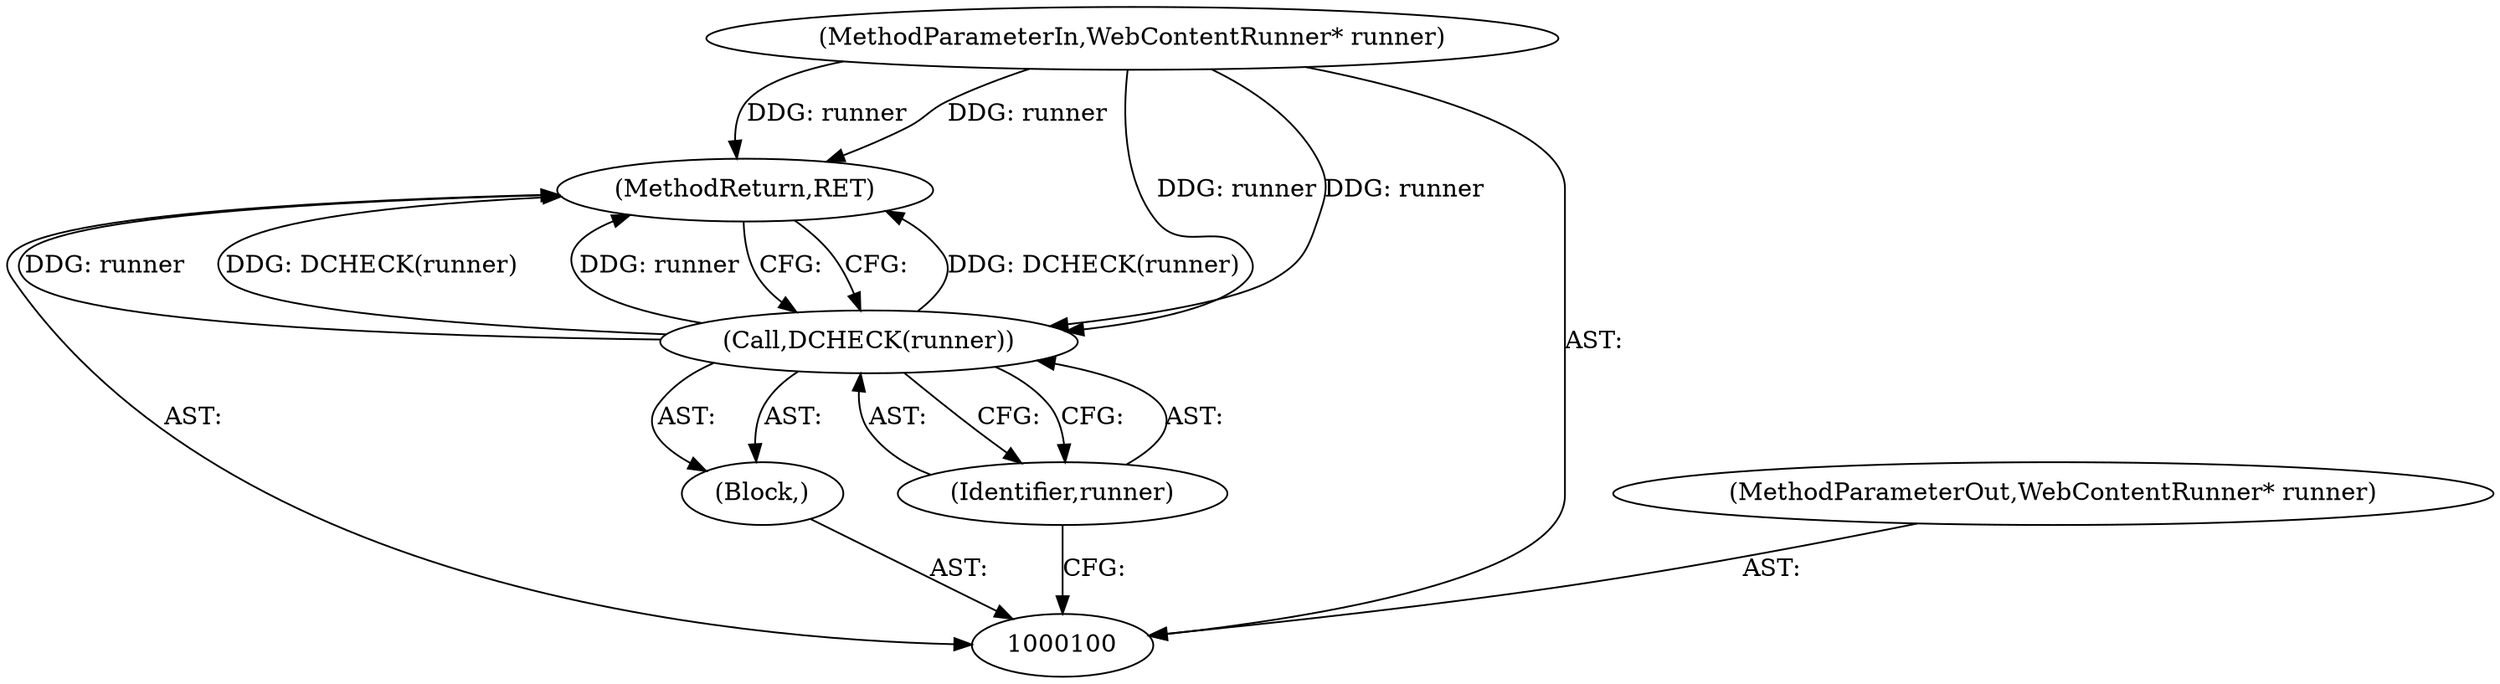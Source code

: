 digraph "0_Chrome_6a60f01228557982e6508c5919cc21fcfddf110b_0" {
"1000105" [label="(MethodReturn,RET)"];
"1000101" [label="(MethodParameterIn,WebContentRunner* runner)"];
"1000114" [label="(MethodParameterOut,WebContentRunner* runner)"];
"1000102" [label="(Block,)"];
"1000104" [label="(Identifier,runner)"];
"1000103" [label="(Call,DCHECK(runner))"];
"1000105" -> "1000100"  [label="AST: "];
"1000105" -> "1000103"  [label="CFG: "];
"1000103" -> "1000105"  [label="DDG: DCHECK(runner)"];
"1000103" -> "1000105"  [label="DDG: runner"];
"1000101" -> "1000105"  [label="DDG: runner"];
"1000101" -> "1000100"  [label="AST: "];
"1000101" -> "1000105"  [label="DDG: runner"];
"1000101" -> "1000103"  [label="DDG: runner"];
"1000114" -> "1000100"  [label="AST: "];
"1000102" -> "1000100"  [label="AST: "];
"1000103" -> "1000102"  [label="AST: "];
"1000104" -> "1000103"  [label="AST: "];
"1000104" -> "1000100"  [label="CFG: "];
"1000103" -> "1000104"  [label="CFG: "];
"1000103" -> "1000102"  [label="AST: "];
"1000103" -> "1000104"  [label="CFG: "];
"1000104" -> "1000103"  [label="AST: "];
"1000105" -> "1000103"  [label="CFG: "];
"1000103" -> "1000105"  [label="DDG: DCHECK(runner)"];
"1000103" -> "1000105"  [label="DDG: runner"];
"1000101" -> "1000103"  [label="DDG: runner"];
}
